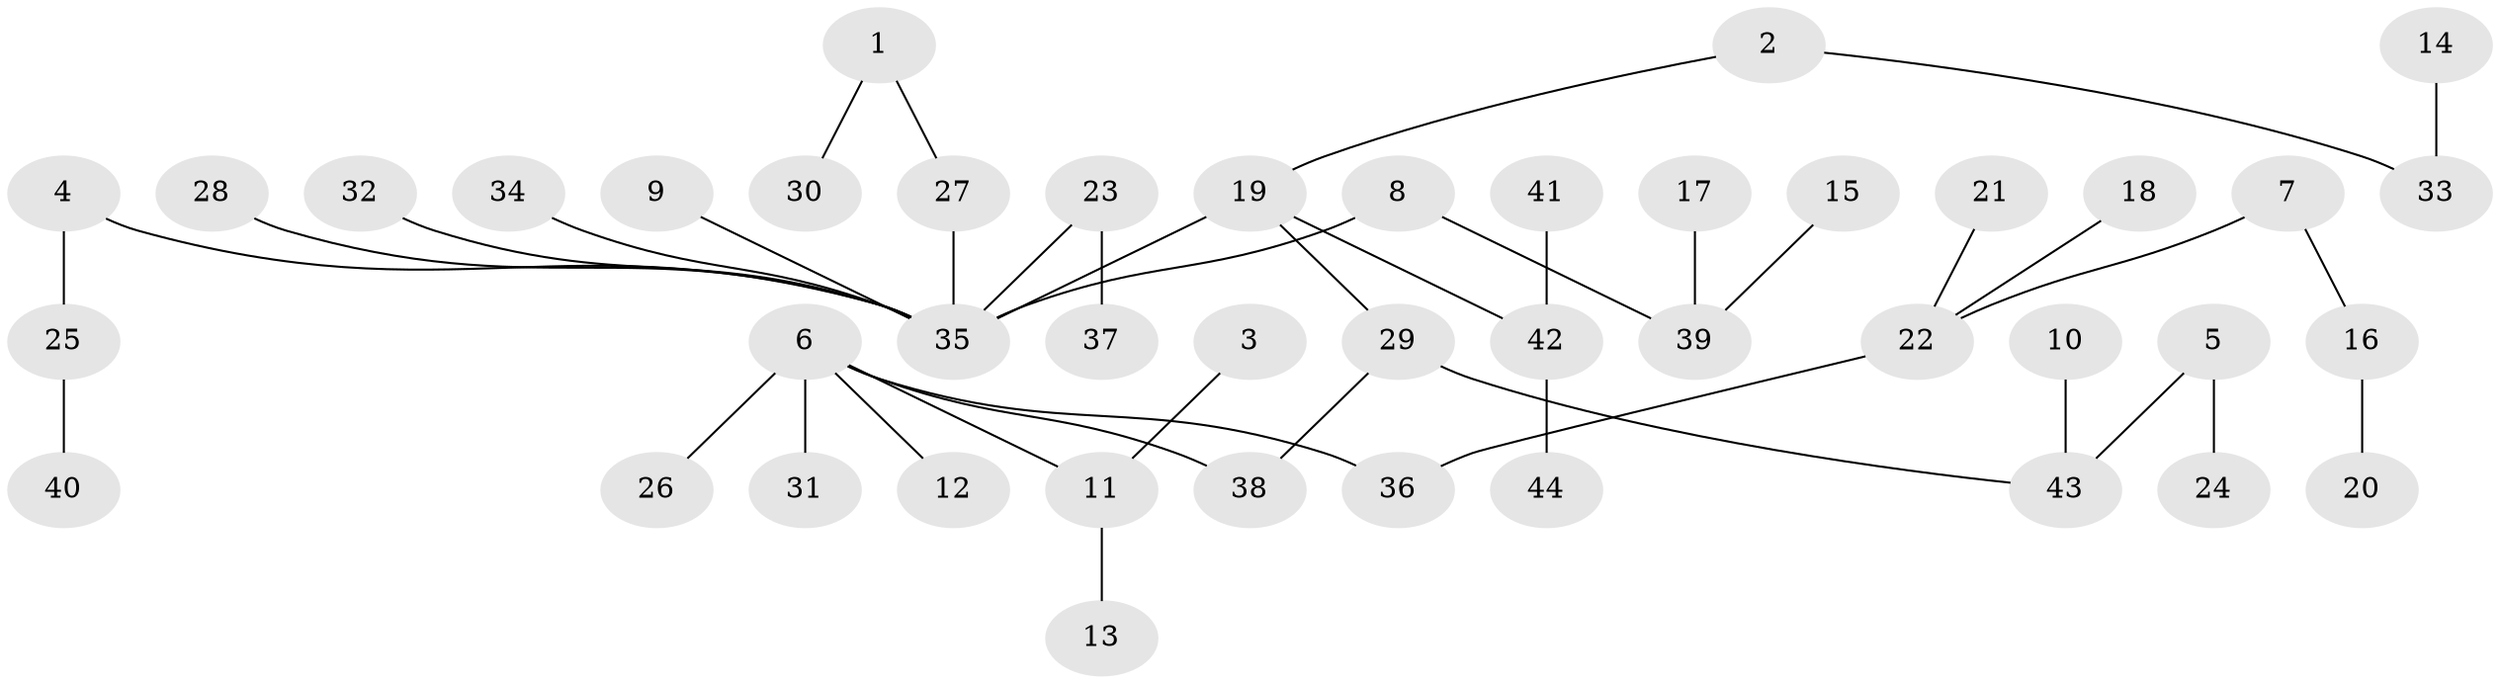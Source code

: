 // original degree distribution, {4: 0.041379310344827586, 8: 0.006896551724137931, 5: 0.034482758620689655, 6: 0.020689655172413793, 3: 0.15862068965517243, 1: 0.5310344827586206, 9: 0.006896551724137931, 2: 0.2}
// Generated by graph-tools (version 1.1) at 2025/37/03/04/25 23:37:27]
// undirected, 44 vertices, 43 edges
graph export_dot {
  node [color=gray90,style=filled];
  1;
  2;
  3;
  4;
  5;
  6;
  7;
  8;
  9;
  10;
  11;
  12;
  13;
  14;
  15;
  16;
  17;
  18;
  19;
  20;
  21;
  22;
  23;
  24;
  25;
  26;
  27;
  28;
  29;
  30;
  31;
  32;
  33;
  34;
  35;
  36;
  37;
  38;
  39;
  40;
  41;
  42;
  43;
  44;
  1 -- 27 [weight=1.0];
  1 -- 30 [weight=1.0];
  2 -- 19 [weight=1.0];
  2 -- 33 [weight=1.0];
  3 -- 11 [weight=1.0];
  4 -- 25 [weight=1.0];
  4 -- 35 [weight=1.0];
  5 -- 24 [weight=1.0];
  5 -- 43 [weight=1.0];
  6 -- 11 [weight=1.0];
  6 -- 12 [weight=1.0];
  6 -- 26 [weight=1.0];
  6 -- 31 [weight=1.0];
  6 -- 36 [weight=1.0];
  6 -- 38 [weight=1.0];
  7 -- 16 [weight=1.0];
  7 -- 22 [weight=1.0];
  8 -- 35 [weight=1.0];
  8 -- 39 [weight=1.0];
  9 -- 35 [weight=1.0];
  10 -- 43 [weight=1.0];
  11 -- 13 [weight=1.0];
  14 -- 33 [weight=1.0];
  15 -- 39 [weight=1.0];
  16 -- 20 [weight=1.0];
  17 -- 39 [weight=1.0];
  18 -- 22 [weight=1.0];
  19 -- 29 [weight=1.0];
  19 -- 35 [weight=1.0];
  19 -- 42 [weight=1.0];
  21 -- 22 [weight=1.0];
  22 -- 36 [weight=1.0];
  23 -- 35 [weight=1.0];
  23 -- 37 [weight=1.0];
  25 -- 40 [weight=1.0];
  27 -- 35 [weight=1.0];
  28 -- 35 [weight=1.0];
  29 -- 38 [weight=1.0];
  29 -- 43 [weight=1.0];
  32 -- 35 [weight=1.0];
  34 -- 35 [weight=1.0];
  41 -- 42 [weight=1.0];
  42 -- 44 [weight=1.0];
}
